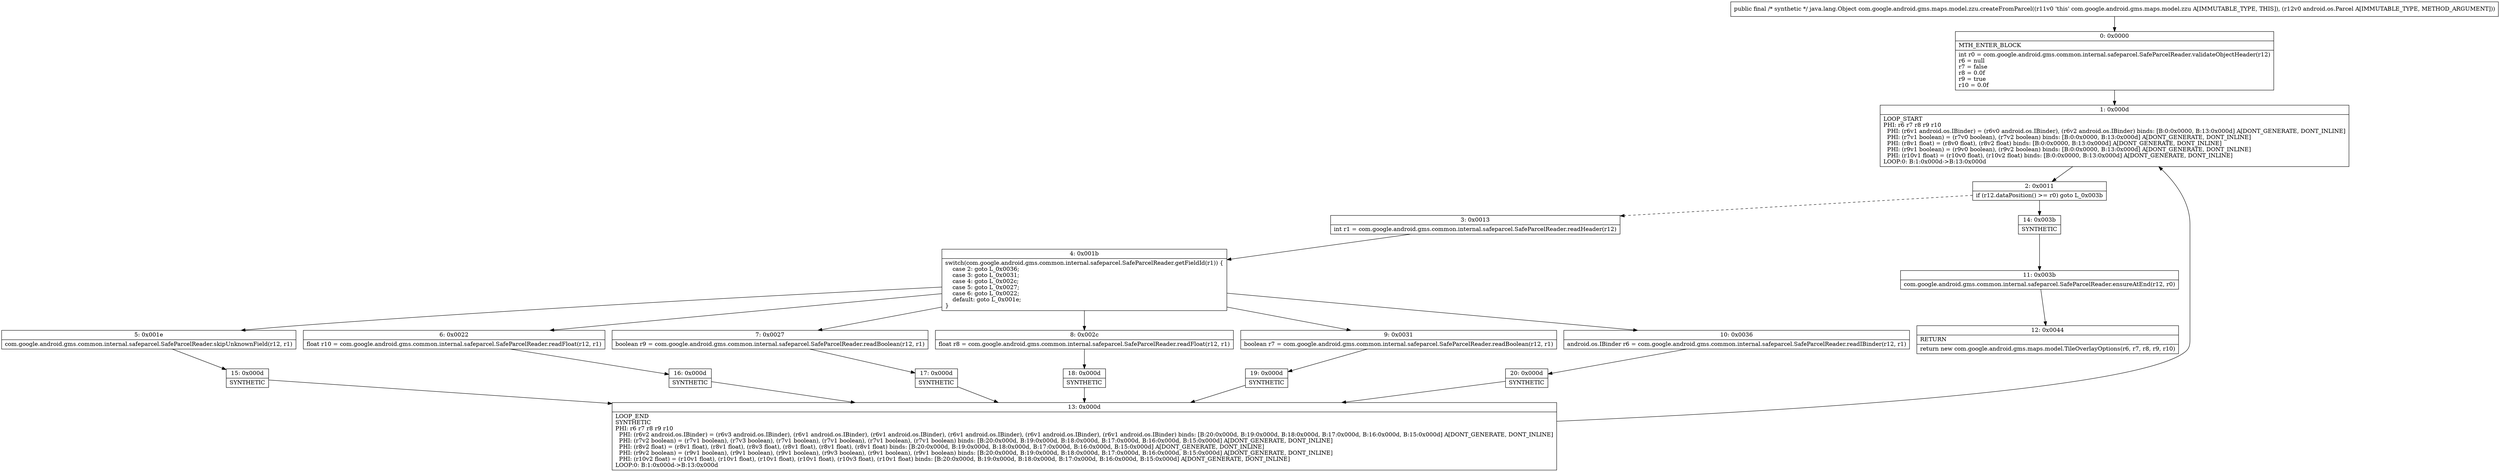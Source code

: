 digraph "CFG forcom.google.android.gms.maps.model.zzu.createFromParcel(Landroid\/os\/Parcel;)Ljava\/lang\/Object;" {
Node_0 [shape=record,label="{0\:\ 0x0000|MTH_ENTER_BLOCK\l|int r0 = com.google.android.gms.common.internal.safeparcel.SafeParcelReader.validateObjectHeader(r12)\lr6 = null\lr7 = false\lr8 = 0.0f\lr9 = true\lr10 = 0.0f\l}"];
Node_1 [shape=record,label="{1\:\ 0x000d|LOOP_START\lPHI: r6 r7 r8 r9 r10 \l  PHI: (r6v1 android.os.IBinder) = (r6v0 android.os.IBinder), (r6v2 android.os.IBinder) binds: [B:0:0x0000, B:13:0x000d] A[DONT_GENERATE, DONT_INLINE]\l  PHI: (r7v1 boolean) = (r7v0 boolean), (r7v2 boolean) binds: [B:0:0x0000, B:13:0x000d] A[DONT_GENERATE, DONT_INLINE]\l  PHI: (r8v1 float) = (r8v0 float), (r8v2 float) binds: [B:0:0x0000, B:13:0x000d] A[DONT_GENERATE, DONT_INLINE]\l  PHI: (r9v1 boolean) = (r9v0 boolean), (r9v2 boolean) binds: [B:0:0x0000, B:13:0x000d] A[DONT_GENERATE, DONT_INLINE]\l  PHI: (r10v1 float) = (r10v0 float), (r10v2 float) binds: [B:0:0x0000, B:13:0x000d] A[DONT_GENERATE, DONT_INLINE]\lLOOP:0: B:1:0x000d\-\>B:13:0x000d\l}"];
Node_2 [shape=record,label="{2\:\ 0x0011|if (r12.dataPosition() \>= r0) goto L_0x003b\l}"];
Node_3 [shape=record,label="{3\:\ 0x0013|int r1 = com.google.android.gms.common.internal.safeparcel.SafeParcelReader.readHeader(r12)\l}"];
Node_4 [shape=record,label="{4\:\ 0x001b|switch(com.google.android.gms.common.internal.safeparcel.SafeParcelReader.getFieldId(r1)) \{\l    case 2: goto L_0x0036;\l    case 3: goto L_0x0031;\l    case 4: goto L_0x002c;\l    case 5: goto L_0x0027;\l    case 6: goto L_0x0022;\l    default: goto L_0x001e;\l\}\l}"];
Node_5 [shape=record,label="{5\:\ 0x001e|com.google.android.gms.common.internal.safeparcel.SafeParcelReader.skipUnknownField(r12, r1)\l}"];
Node_6 [shape=record,label="{6\:\ 0x0022|float r10 = com.google.android.gms.common.internal.safeparcel.SafeParcelReader.readFloat(r12, r1)\l}"];
Node_7 [shape=record,label="{7\:\ 0x0027|boolean r9 = com.google.android.gms.common.internal.safeparcel.SafeParcelReader.readBoolean(r12, r1)\l}"];
Node_8 [shape=record,label="{8\:\ 0x002c|float r8 = com.google.android.gms.common.internal.safeparcel.SafeParcelReader.readFloat(r12, r1)\l}"];
Node_9 [shape=record,label="{9\:\ 0x0031|boolean r7 = com.google.android.gms.common.internal.safeparcel.SafeParcelReader.readBoolean(r12, r1)\l}"];
Node_10 [shape=record,label="{10\:\ 0x0036|android.os.IBinder r6 = com.google.android.gms.common.internal.safeparcel.SafeParcelReader.readIBinder(r12, r1)\l}"];
Node_11 [shape=record,label="{11\:\ 0x003b|com.google.android.gms.common.internal.safeparcel.SafeParcelReader.ensureAtEnd(r12, r0)\l}"];
Node_12 [shape=record,label="{12\:\ 0x0044|RETURN\l|return new com.google.android.gms.maps.model.TileOverlayOptions(r6, r7, r8, r9, r10)\l}"];
Node_13 [shape=record,label="{13\:\ 0x000d|LOOP_END\lSYNTHETIC\lPHI: r6 r7 r8 r9 r10 \l  PHI: (r6v2 android.os.IBinder) = (r6v3 android.os.IBinder), (r6v1 android.os.IBinder), (r6v1 android.os.IBinder), (r6v1 android.os.IBinder), (r6v1 android.os.IBinder), (r6v1 android.os.IBinder) binds: [B:20:0x000d, B:19:0x000d, B:18:0x000d, B:17:0x000d, B:16:0x000d, B:15:0x000d] A[DONT_GENERATE, DONT_INLINE]\l  PHI: (r7v2 boolean) = (r7v1 boolean), (r7v3 boolean), (r7v1 boolean), (r7v1 boolean), (r7v1 boolean), (r7v1 boolean) binds: [B:20:0x000d, B:19:0x000d, B:18:0x000d, B:17:0x000d, B:16:0x000d, B:15:0x000d] A[DONT_GENERATE, DONT_INLINE]\l  PHI: (r8v2 float) = (r8v1 float), (r8v1 float), (r8v3 float), (r8v1 float), (r8v1 float), (r8v1 float) binds: [B:20:0x000d, B:19:0x000d, B:18:0x000d, B:17:0x000d, B:16:0x000d, B:15:0x000d] A[DONT_GENERATE, DONT_INLINE]\l  PHI: (r9v2 boolean) = (r9v1 boolean), (r9v1 boolean), (r9v1 boolean), (r9v3 boolean), (r9v1 boolean), (r9v1 boolean) binds: [B:20:0x000d, B:19:0x000d, B:18:0x000d, B:17:0x000d, B:16:0x000d, B:15:0x000d] A[DONT_GENERATE, DONT_INLINE]\l  PHI: (r10v2 float) = (r10v1 float), (r10v1 float), (r10v1 float), (r10v1 float), (r10v3 float), (r10v1 float) binds: [B:20:0x000d, B:19:0x000d, B:18:0x000d, B:17:0x000d, B:16:0x000d, B:15:0x000d] A[DONT_GENERATE, DONT_INLINE]\lLOOP:0: B:1:0x000d\-\>B:13:0x000d\l}"];
Node_14 [shape=record,label="{14\:\ 0x003b|SYNTHETIC\l}"];
Node_15 [shape=record,label="{15\:\ 0x000d|SYNTHETIC\l}"];
Node_16 [shape=record,label="{16\:\ 0x000d|SYNTHETIC\l}"];
Node_17 [shape=record,label="{17\:\ 0x000d|SYNTHETIC\l}"];
Node_18 [shape=record,label="{18\:\ 0x000d|SYNTHETIC\l}"];
Node_19 [shape=record,label="{19\:\ 0x000d|SYNTHETIC\l}"];
Node_20 [shape=record,label="{20\:\ 0x000d|SYNTHETIC\l}"];
MethodNode[shape=record,label="{public final \/* synthetic *\/ java.lang.Object com.google.android.gms.maps.model.zzu.createFromParcel((r11v0 'this' com.google.android.gms.maps.model.zzu A[IMMUTABLE_TYPE, THIS]), (r12v0 android.os.Parcel A[IMMUTABLE_TYPE, METHOD_ARGUMENT])) }"];
MethodNode -> Node_0;
Node_0 -> Node_1;
Node_1 -> Node_2;
Node_2 -> Node_3[style=dashed];
Node_2 -> Node_14;
Node_3 -> Node_4;
Node_4 -> Node_5;
Node_4 -> Node_6;
Node_4 -> Node_7;
Node_4 -> Node_8;
Node_4 -> Node_9;
Node_4 -> Node_10;
Node_5 -> Node_15;
Node_6 -> Node_16;
Node_7 -> Node_17;
Node_8 -> Node_18;
Node_9 -> Node_19;
Node_10 -> Node_20;
Node_11 -> Node_12;
Node_13 -> Node_1;
Node_14 -> Node_11;
Node_15 -> Node_13;
Node_16 -> Node_13;
Node_17 -> Node_13;
Node_18 -> Node_13;
Node_19 -> Node_13;
Node_20 -> Node_13;
}

